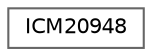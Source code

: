 digraph "Graphical Class Hierarchy"
{
 // LATEX_PDF_SIZE
  bgcolor="transparent";
  edge [fontname=Helvetica,fontsize=10,labelfontname=Helvetica,labelfontsize=10];
  node [fontname=Helvetica,fontsize=10,shape=box,height=0.2,width=0.4];
  rankdir="LR";
  Node0 [label="ICM20948",height=0.2,width=0.4,color="grey40", fillcolor="white", style="filled",URL="$classICM20948.html",tooltip="Driver for ICM20948."];
}
